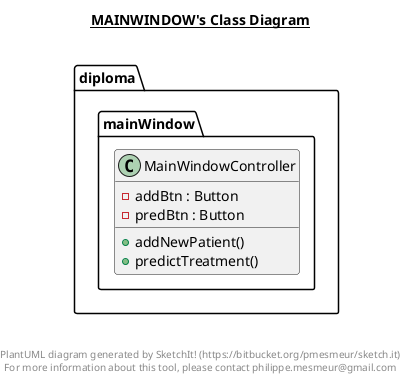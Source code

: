 @startuml

title __MAINWINDOW's Class Diagram__\n

  package diploma {
    package diploma.mainWindow {
      class MainWindowController {
          - addBtn : Button
          - predBtn : Button
          + addNewPatient()
          + predictTreatment()
      }
    }
  }
  



right footer


PlantUML diagram generated by SketchIt! (https://bitbucket.org/pmesmeur/sketch.it)
For more information about this tool, please contact philippe.mesmeur@gmail.com
endfooter

@enduml
